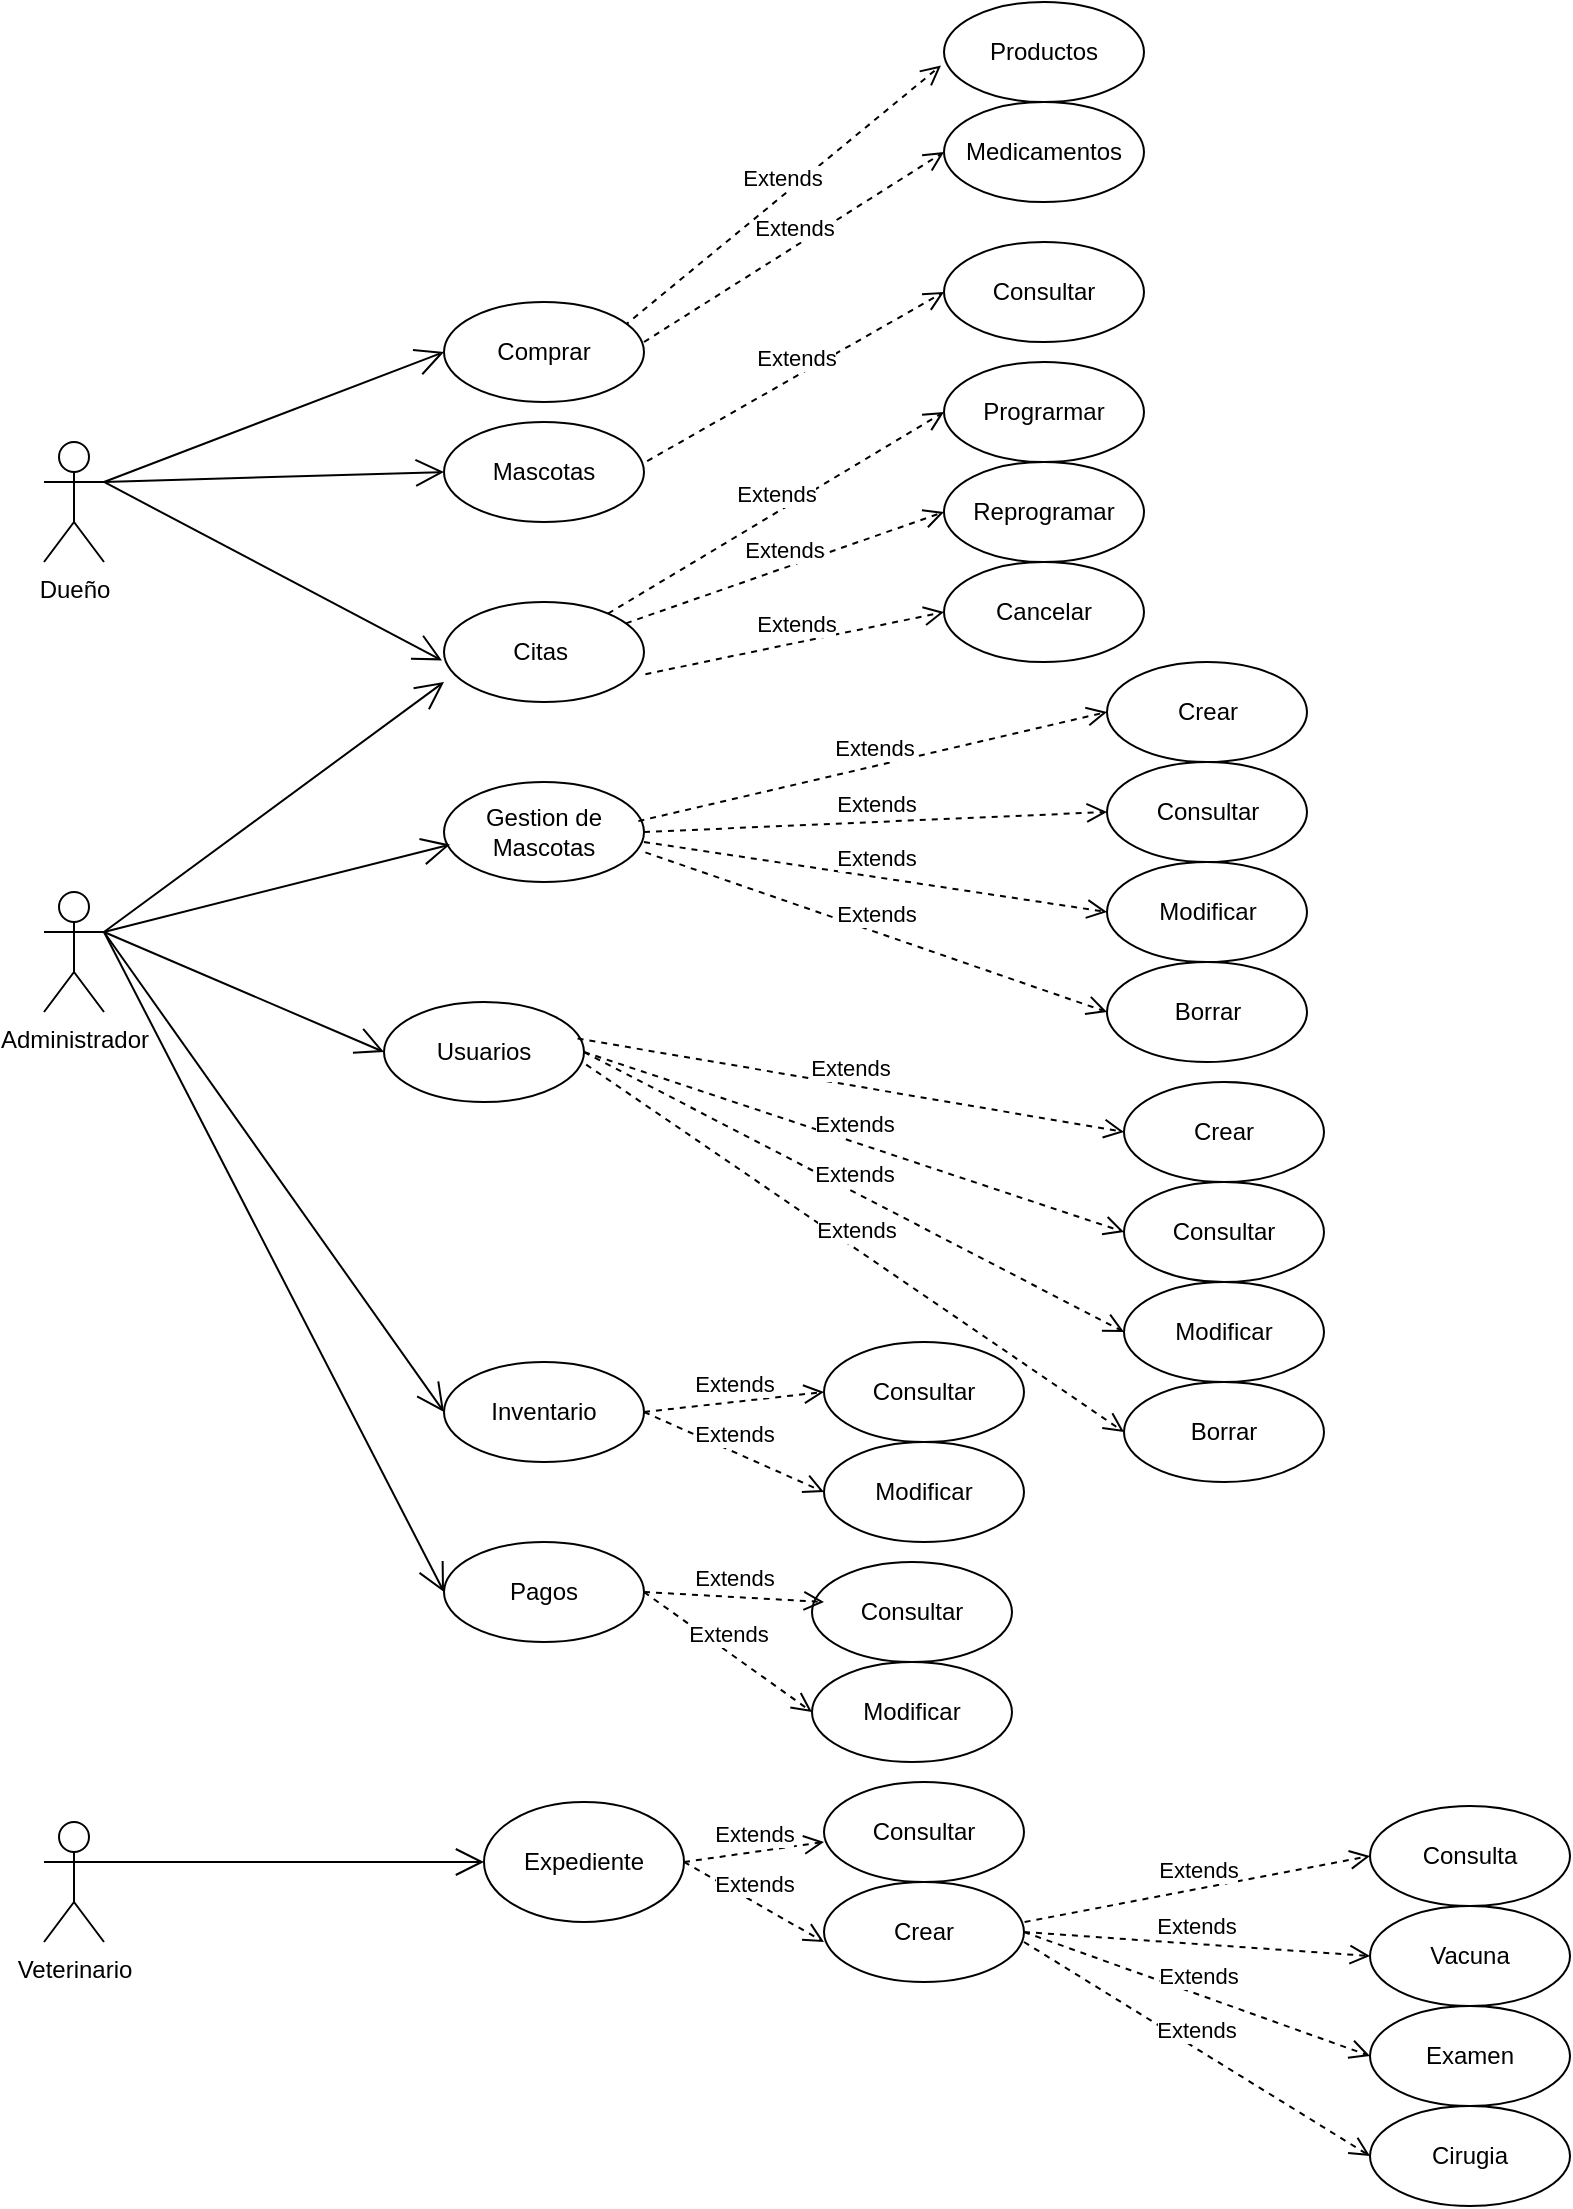 <mxfile version="24.7.17">
  <diagram name="Página-1" id="ZSXUgMeOLyLC7QXMBHyw">
    <mxGraphModel dx="958" dy="440" grid="1" gridSize="10" guides="1" tooltips="1" connect="1" arrows="1" fold="1" page="1" pageScale="1" pageWidth="827" pageHeight="1169" math="0" shadow="0">
      <root>
        <mxCell id="0" />
        <mxCell id="1" parent="0" />
        <mxCell id="dgyW9kuO3diISS2v6ji--1" value="Veterinario" style="shape=umlActor;verticalLabelPosition=bottom;verticalAlign=top;html=1;outlineConnect=0;" vertex="1" parent="1">
          <mxGeometry x="30" y="990" width="30" height="60" as="geometry" />
        </mxCell>
        <mxCell id="dgyW9kuO3diISS2v6ji--6" value="Dueño" style="shape=umlActor;verticalLabelPosition=bottom;verticalAlign=top;html=1;outlineConnect=0;" vertex="1" parent="1">
          <mxGeometry x="30" y="300" width="30" height="60" as="geometry" />
        </mxCell>
        <mxCell id="dgyW9kuO3diISS2v6ji--15" value="Administrador" style="shape=umlActor;verticalLabelPosition=bottom;verticalAlign=top;html=1;outlineConnect=0;" vertex="1" parent="1">
          <mxGeometry x="30" y="525" width="30" height="60" as="geometry" />
        </mxCell>
        <mxCell id="dgyW9kuO3diISS2v6ji--43" value="Expediente" style="ellipse;whiteSpace=wrap;html=1;" vertex="1" parent="1">
          <mxGeometry x="250" y="980" width="100" height="60" as="geometry" />
        </mxCell>
        <mxCell id="dgyW9kuO3diISS2v6ji--65" value="Extends" style="html=1;verticalAlign=bottom;endArrow=open;dashed=1;endSize=8;curved=0;rounded=0;exitX=1;exitY=0.5;exitDx=0;exitDy=0;entryX=0;entryY=0.5;entryDx=0;entryDy=0;" edge="1" parent="1" target="dgyW9kuO3diISS2v6ji--88">
          <mxGeometry relative="1" as="geometry">
            <mxPoint x="330.0" y="250" as="sourcePoint" />
            <mxPoint x="510.0" y="300" as="targetPoint" />
          </mxGeometry>
        </mxCell>
        <mxCell id="dgyW9kuO3diISS2v6ji--66" value="Extends" style="html=1;verticalAlign=bottom;endArrow=open;dashed=1;endSize=8;curved=0;rounded=0;exitX=1;exitY=0.367;exitDx=0;exitDy=0;exitPerimeter=0;entryX=-0.015;entryY=0.635;entryDx=0;entryDy=0;entryPerimeter=0;" edge="1" parent="1" target="dgyW9kuO3diISS2v6ji--85">
          <mxGeometry relative="1" as="geometry">
            <mxPoint x="320" y="242.02" as="sourcePoint" />
            <mxPoint x="480" y="180" as="targetPoint" />
          </mxGeometry>
        </mxCell>
        <mxCell id="dgyW9kuO3diISS2v6ji--67" value="Extends" style="html=1;verticalAlign=bottom;endArrow=open;dashed=1;endSize=8;curved=0;rounded=0;entryX=0;entryY=0.5;entryDx=0;entryDy=0;" edge="1" parent="1" source="dgyW9kuO3diISS2v6ji--72" target="dgyW9kuO3diISS2v6ji--84">
          <mxGeometry relative="1" as="geometry">
            <mxPoint x="330.0" y="340" as="sourcePoint" />
            <mxPoint x="493.9" y="372.6" as="targetPoint" />
          </mxGeometry>
        </mxCell>
        <mxCell id="dgyW9kuO3diISS2v6ji--69" value="Comprar" style="ellipse;whiteSpace=wrap;html=1;" vertex="1" parent="1">
          <mxGeometry x="230" y="230" width="100" height="50" as="geometry" />
        </mxCell>
        <mxCell id="dgyW9kuO3diISS2v6ji--72" value="Citas&amp;nbsp;" style="ellipse;whiteSpace=wrap;html=1;" vertex="1" parent="1">
          <mxGeometry x="230" y="380" width="100" height="50" as="geometry" />
        </mxCell>
        <mxCell id="dgyW9kuO3diISS2v6ji--73" value="Mascotas" style="ellipse;whiteSpace=wrap;html=1;" vertex="1" parent="1">
          <mxGeometry x="230" y="290" width="100" height="50" as="geometry" />
        </mxCell>
        <mxCell id="dgyW9kuO3diISS2v6ji--79" value="" style="endArrow=open;endFill=1;endSize=12;html=1;rounded=0;exitX=1;exitY=0.333;exitDx=0;exitDy=0;exitPerimeter=0;entryX=0;entryY=0.5;entryDx=0;entryDy=0;" edge="1" parent="1" source="dgyW9kuO3diISS2v6ji--6" target="dgyW9kuO3diISS2v6ji--69">
          <mxGeometry width="160" relative="1" as="geometry">
            <mxPoint x="20" y="49.57" as="sourcePoint" />
            <mxPoint x="180" y="49.57" as="targetPoint" />
          </mxGeometry>
        </mxCell>
        <mxCell id="dgyW9kuO3diISS2v6ji--80" value="" style="endArrow=open;endFill=1;endSize=12;html=1;rounded=0;entryX=-0.01;entryY=0.584;entryDx=0;entryDy=0;entryPerimeter=0;exitX=1;exitY=0.333;exitDx=0;exitDy=0;exitPerimeter=0;" edge="1" parent="1" source="dgyW9kuO3diISS2v6ji--6" target="dgyW9kuO3diISS2v6ji--72">
          <mxGeometry width="160" relative="1" as="geometry">
            <mxPoint x="10" y="140" as="sourcePoint" />
            <mxPoint x="170" y="140" as="targetPoint" />
          </mxGeometry>
        </mxCell>
        <mxCell id="dgyW9kuO3diISS2v6ji--81" value="" style="endArrow=open;endFill=1;endSize=12;html=1;rounded=0;entryX=0;entryY=0.5;entryDx=0;entryDy=0;exitX=1;exitY=0.333;exitDx=0;exitDy=0;exitPerimeter=0;" edge="1" parent="1" source="dgyW9kuO3diISS2v6ji--6" target="dgyW9kuO3diISS2v6ji--73">
          <mxGeometry width="160" relative="1" as="geometry">
            <mxPoint x="70" y="120" as="sourcePoint" />
            <mxPoint x="180" y="260" as="targetPoint" />
          </mxGeometry>
        </mxCell>
        <mxCell id="dgyW9kuO3diISS2v6ji--82" value="" style="endArrow=open;endFill=1;endSize=12;html=1;rounded=0;exitX=1;exitY=0.333;exitDx=0;exitDy=0;exitPerimeter=0;entryX=0;entryY=0.8;entryDx=0;entryDy=0;entryPerimeter=0;" edge="1" parent="1" source="dgyW9kuO3diISS2v6ji--15" target="dgyW9kuO3diISS2v6ji--72">
          <mxGeometry width="160" relative="1" as="geometry">
            <mxPoint x="80" y="225" as="sourcePoint" />
            <mxPoint x="190" y="200" as="targetPoint" />
          </mxGeometry>
        </mxCell>
        <mxCell id="dgyW9kuO3diISS2v6ji--83" value="Gestion de Mascotas" style="ellipse;whiteSpace=wrap;html=1;" vertex="1" parent="1">
          <mxGeometry x="230" y="470" width="100" height="50" as="geometry" />
        </mxCell>
        <mxCell id="dgyW9kuO3diISS2v6ji--84" value="Prograrmar" style="ellipse;whiteSpace=wrap;html=1;" vertex="1" parent="1">
          <mxGeometry x="480" y="260" width="100" height="50" as="geometry" />
        </mxCell>
        <mxCell id="dgyW9kuO3diISS2v6ji--85" value="Productos" style="ellipse;whiteSpace=wrap;html=1;" vertex="1" parent="1">
          <mxGeometry x="480" y="80" width="100" height="50" as="geometry" />
        </mxCell>
        <mxCell id="dgyW9kuO3diISS2v6ji--86" value="Pagos" style="ellipse;whiteSpace=wrap;html=1;" vertex="1" parent="1">
          <mxGeometry x="230" y="850" width="100" height="50" as="geometry" />
        </mxCell>
        <mxCell id="dgyW9kuO3diISS2v6ji--87" value="Inventario" style="ellipse;whiteSpace=wrap;html=1;" vertex="1" parent="1">
          <mxGeometry x="230" y="760" width="100" height="50" as="geometry" />
        </mxCell>
        <mxCell id="dgyW9kuO3diISS2v6ji--88" value="Medicamentos" style="ellipse;whiteSpace=wrap;html=1;" vertex="1" parent="1">
          <mxGeometry x="480" y="130" width="100" height="50" as="geometry" />
        </mxCell>
        <mxCell id="dgyW9kuO3diISS2v6ji--89" value="Usuarios" style="ellipse;whiteSpace=wrap;html=1;" vertex="1" parent="1">
          <mxGeometry x="200" y="580" width="100" height="50" as="geometry" />
        </mxCell>
        <mxCell id="dgyW9kuO3diISS2v6ji--90" value="" style="endArrow=open;endFill=1;endSize=12;html=1;rounded=0;entryX=0;entryY=0.5;entryDx=0;entryDy=0;exitX=1;exitY=0.333;exitDx=0;exitDy=0;exitPerimeter=0;" edge="1" parent="1" source="dgyW9kuO3diISS2v6ji--15" target="dgyW9kuO3diISS2v6ji--86">
          <mxGeometry width="160" relative="1" as="geometry">
            <mxPoint x="20" y="360" as="sourcePoint" />
            <mxPoint x="140.0" y="490" as="targetPoint" />
          </mxGeometry>
        </mxCell>
        <mxCell id="dgyW9kuO3diISS2v6ji--92" value="" style="endArrow=open;endFill=1;endSize=12;html=1;rounded=0;entryX=0;entryY=0.5;entryDx=0;entryDy=0;exitX=1;exitY=0.333;exitDx=0;exitDy=0;exitPerimeter=0;" edge="1" parent="1" source="dgyW9kuO3diISS2v6ji--15" target="dgyW9kuO3diISS2v6ji--89">
          <mxGeometry width="160" relative="1" as="geometry">
            <mxPoint x="60" y="295" as="sourcePoint" />
            <mxPoint x="180.0" y="330" as="targetPoint" />
          </mxGeometry>
        </mxCell>
        <mxCell id="dgyW9kuO3diISS2v6ji--93" value="" style="endArrow=open;endFill=1;endSize=12;html=1;rounded=0;entryX=0.03;entryY=0.626;entryDx=0;entryDy=0;entryPerimeter=0;exitX=1;exitY=0.333;exitDx=0;exitDy=0;exitPerimeter=0;" edge="1" parent="1" source="dgyW9kuO3diISS2v6ji--15" target="dgyW9kuO3diISS2v6ji--83">
          <mxGeometry width="160" relative="1" as="geometry">
            <mxPoint x="60" y="270" as="sourcePoint" />
            <mxPoint x="180" y="250" as="targetPoint" />
          </mxGeometry>
        </mxCell>
        <mxCell id="dgyW9kuO3diISS2v6ji--94" value="" style="endArrow=open;endFill=1;endSize=12;html=1;rounded=0;entryX=0;entryY=0.5;entryDx=0;entryDy=0;exitX=1;exitY=0.333;exitDx=0;exitDy=0;exitPerimeter=0;" edge="1" parent="1" source="dgyW9kuO3diISS2v6ji--15" target="dgyW9kuO3diISS2v6ji--87">
          <mxGeometry width="160" relative="1" as="geometry">
            <mxPoint x="60" y="300" as="sourcePoint" />
            <mxPoint x="180" y="365" as="targetPoint" />
          </mxGeometry>
        </mxCell>
        <mxCell id="dgyW9kuO3diISS2v6ji--95" value="" style="endArrow=open;endFill=1;endSize=12;html=1;rounded=0;entryX=0;entryY=0.5;entryDx=0;entryDy=0;exitX=1;exitY=0.333;exitDx=0;exitDy=0;exitPerimeter=0;" edge="1" parent="1" source="dgyW9kuO3diISS2v6ji--1" target="dgyW9kuO3diISS2v6ji--43">
          <mxGeometry width="160" relative="1" as="geometry">
            <mxPoint x="70" y="500" as="sourcePoint" />
            <mxPoint x="190" y="630" as="targetPoint" />
          </mxGeometry>
        </mxCell>
        <mxCell id="dgyW9kuO3diISS2v6ji--97" value="Extends" style="html=1;verticalAlign=bottom;endArrow=open;dashed=1;endSize=8;curved=0;rounded=0;entryX=0;entryY=0.5;entryDx=0;entryDy=0;" edge="1" parent="1" target="dgyW9kuO3diISS2v6ji--98" source="dgyW9kuO3diISS2v6ji--72">
          <mxGeometry relative="1" as="geometry">
            <mxPoint x="330.0" y="390" as="sourcePoint" />
            <mxPoint x="493.9" y="422.6" as="targetPoint" />
          </mxGeometry>
        </mxCell>
        <mxCell id="dgyW9kuO3diISS2v6ji--98" value="Reprogramar" style="ellipse;whiteSpace=wrap;html=1;" vertex="1" parent="1">
          <mxGeometry x="480" y="310" width="100" height="50" as="geometry" />
        </mxCell>
        <mxCell id="dgyW9kuO3diISS2v6ji--99" value="Extends" style="html=1;verticalAlign=bottom;endArrow=open;dashed=1;endSize=8;curved=0;rounded=0;entryX=0;entryY=0.5;entryDx=0;entryDy=0;exitX=1.007;exitY=0.722;exitDx=0;exitDy=0;exitPerimeter=0;" edge="1" parent="1" target="dgyW9kuO3diISS2v6ji--100" source="dgyW9kuO3diISS2v6ji--72">
          <mxGeometry relative="1" as="geometry">
            <mxPoint x="340" y="387" as="sourcePoint" />
            <mxPoint x="503.9" y="472.6" as="targetPoint" />
          </mxGeometry>
        </mxCell>
        <mxCell id="dgyW9kuO3diISS2v6ji--100" value="Cancelar" style="ellipse;whiteSpace=wrap;html=1;" vertex="1" parent="1">
          <mxGeometry x="480" y="360" width="100" height="50" as="geometry" />
        </mxCell>
        <mxCell id="dgyW9kuO3diISS2v6ji--101" value="Consultar" style="ellipse;whiteSpace=wrap;html=1;" vertex="1" parent="1">
          <mxGeometry x="480" y="200" width="100" height="50" as="geometry" />
        </mxCell>
        <mxCell id="dgyW9kuO3diISS2v6ji--102" value="Extends" style="html=1;verticalAlign=bottom;endArrow=open;dashed=1;endSize=8;curved=0;rounded=0;entryX=0;entryY=0.5;entryDx=0;entryDy=0;exitX=1.016;exitY=0.391;exitDx=0;exitDy=0;exitPerimeter=0;" edge="1" parent="1" source="dgyW9kuO3diISS2v6ji--73" target="dgyW9kuO3diISS2v6ji--101">
          <mxGeometry relative="1" as="geometry">
            <mxPoint x="330" y="313" as="sourcePoint" />
            <mxPoint x="493" y="240" as="targetPoint" />
          </mxGeometry>
        </mxCell>
        <mxCell id="dgyW9kuO3diISS2v6ji--103" value="Extends" style="html=1;verticalAlign=bottom;endArrow=open;dashed=1;endSize=8;curved=0;rounded=0;entryX=0;entryY=0.5;entryDx=0;entryDy=0;exitX=0.972;exitY=0.391;exitDx=0;exitDy=0;exitPerimeter=0;" edge="1" parent="1" target="dgyW9kuO3diISS2v6ji--104" source="dgyW9kuO3diISS2v6ji--83">
          <mxGeometry relative="1" as="geometry">
            <mxPoint x="398.5" y="538" as="sourcePoint" />
            <mxPoint x="575.4" y="522.6" as="targetPoint" />
          </mxGeometry>
        </mxCell>
        <mxCell id="dgyW9kuO3diISS2v6ji--104" value="Crear" style="ellipse;whiteSpace=wrap;html=1;" vertex="1" parent="1">
          <mxGeometry x="561.5" y="410" width="100" height="50" as="geometry" />
        </mxCell>
        <mxCell id="dgyW9kuO3diISS2v6ji--105" value="Extends" style="html=1;verticalAlign=bottom;endArrow=open;dashed=1;endSize=8;curved=0;rounded=0;entryX=0;entryY=0.5;entryDx=0;entryDy=0;exitX=1;exitY=0.5;exitDx=0;exitDy=0;" edge="1" parent="1" target="dgyW9kuO3diISS2v6ji--106" source="dgyW9kuO3diISS2v6ji--83">
          <mxGeometry relative="1" as="geometry">
            <mxPoint x="407.5" y="546" as="sourcePoint" />
            <mxPoint x="575.4" y="572.6" as="targetPoint" />
          </mxGeometry>
        </mxCell>
        <mxCell id="dgyW9kuO3diISS2v6ji--106" value="Consultar" style="ellipse;whiteSpace=wrap;html=1;" vertex="1" parent="1">
          <mxGeometry x="561.5" y="460" width="100" height="50" as="geometry" />
        </mxCell>
        <mxCell id="dgyW9kuO3diISS2v6ji--107" value="Extends" style="html=1;verticalAlign=bottom;endArrow=open;dashed=1;endSize=8;curved=0;rounded=0;entryX=0;entryY=0.5;entryDx=0;entryDy=0;" edge="1" parent="1" target="dgyW9kuO3diISS2v6ji--108">
          <mxGeometry relative="1" as="geometry">
            <mxPoint x="330" y="500" as="sourcePoint" />
            <mxPoint x="585.4" y="622.6" as="targetPoint" />
          </mxGeometry>
        </mxCell>
        <mxCell id="dgyW9kuO3diISS2v6ji--108" value="Modificar" style="ellipse;whiteSpace=wrap;html=1;" vertex="1" parent="1">
          <mxGeometry x="561.5" y="510" width="100" height="50" as="geometry" />
        </mxCell>
        <mxCell id="dgyW9kuO3diISS2v6ji--109" value="Extends" style="html=1;verticalAlign=bottom;endArrow=open;dashed=1;endSize=8;curved=0;rounded=0;entryX=0;entryY=0.5;entryDx=0;entryDy=0;exitX=1.007;exitY=0.704;exitDx=0;exitDy=0;exitPerimeter=0;" edge="1" parent="1" target="dgyW9kuO3diISS2v6ji--110" source="dgyW9kuO3diISS2v6ji--83">
          <mxGeometry relative="1" as="geometry">
            <mxPoint x="330" y="550" as="sourcePoint" />
            <mxPoint x="585.4" y="672.6" as="targetPoint" />
          </mxGeometry>
        </mxCell>
        <mxCell id="dgyW9kuO3diISS2v6ji--110" value="Borrar" style="ellipse;whiteSpace=wrap;html=1;" vertex="1" parent="1">
          <mxGeometry x="561.5" y="560" width="100" height="50" as="geometry" />
        </mxCell>
        <mxCell id="dgyW9kuO3diISS2v6ji--111" value="Extends" style="html=1;verticalAlign=bottom;endArrow=open;dashed=1;endSize=8;curved=0;rounded=0;entryX=0;entryY=0.5;entryDx=0;entryDy=0;exitX=0.968;exitY=0.365;exitDx=0;exitDy=0;exitPerimeter=0;" edge="1" parent="1" target="dgyW9kuO3diISS2v6ji--112" source="dgyW9kuO3diISS2v6ji--89">
          <mxGeometry relative="1" as="geometry">
            <mxPoint x="330" y="570" as="sourcePoint" />
            <mxPoint x="578.4" y="732.6" as="targetPoint" />
          </mxGeometry>
        </mxCell>
        <mxCell id="dgyW9kuO3diISS2v6ji--112" value="Crear" style="ellipse;whiteSpace=wrap;html=1;" vertex="1" parent="1">
          <mxGeometry x="570" y="620" width="100" height="50" as="geometry" />
        </mxCell>
        <mxCell id="dgyW9kuO3diISS2v6ji--113" value="Extends" style="html=1;verticalAlign=bottom;endArrow=open;dashed=1;endSize=8;curved=0;rounded=0;entryX=0;entryY=0.5;entryDx=0;entryDy=0;exitX=1;exitY=0.5;exitDx=0;exitDy=0;" edge="1" parent="1" target="dgyW9kuO3diISS2v6ji--114" source="dgyW9kuO3diISS2v6ji--89">
          <mxGeometry relative="1" as="geometry">
            <mxPoint x="330" y="620" as="sourcePoint" />
            <mxPoint x="578.4" y="782.6" as="targetPoint" />
          </mxGeometry>
        </mxCell>
        <mxCell id="dgyW9kuO3diISS2v6ji--114" value="Consultar" style="ellipse;whiteSpace=wrap;html=1;" vertex="1" parent="1">
          <mxGeometry x="570" y="670" width="100" height="50" as="geometry" />
        </mxCell>
        <mxCell id="dgyW9kuO3diISS2v6ji--115" value="Extends" style="html=1;verticalAlign=bottom;endArrow=open;dashed=1;endSize=8;curved=0;rounded=0;entryX=0;entryY=0.5;entryDx=0;entryDy=0;exitX=1;exitY=0.5;exitDx=0;exitDy=0;" edge="1" parent="1" target="dgyW9kuO3diISS2v6ji--116" source="dgyW9kuO3diISS2v6ji--89">
          <mxGeometry relative="1" as="geometry">
            <mxPoint x="310" y="630" as="sourcePoint" />
            <mxPoint x="588.4" y="832.6" as="targetPoint" />
          </mxGeometry>
        </mxCell>
        <mxCell id="dgyW9kuO3diISS2v6ji--116" value="Modificar" style="ellipse;whiteSpace=wrap;html=1;" vertex="1" parent="1">
          <mxGeometry x="570" y="720" width="100" height="50" as="geometry" />
        </mxCell>
        <mxCell id="dgyW9kuO3diISS2v6ji--117" value="Extends" style="html=1;verticalAlign=bottom;endArrow=open;dashed=1;endSize=8;curved=0;rounded=0;entryX=0;entryY=0.5;entryDx=0;entryDy=0;exitX=1.011;exitY=0.626;exitDx=0;exitDy=0;exitPerimeter=0;" edge="1" parent="1" target="dgyW9kuO3diISS2v6ji--118" source="dgyW9kuO3diISS2v6ji--89">
          <mxGeometry relative="1" as="geometry">
            <mxPoint x="290" y="640" as="sourcePoint" />
            <mxPoint x="588.4" y="882.6" as="targetPoint" />
          </mxGeometry>
        </mxCell>
        <mxCell id="dgyW9kuO3diISS2v6ji--118" value="Borrar" style="ellipse;whiteSpace=wrap;html=1;" vertex="1" parent="1">
          <mxGeometry x="570" y="770" width="100" height="50" as="geometry" />
        </mxCell>
        <mxCell id="dgyW9kuO3diISS2v6ji--119" value="Extends" style="html=1;verticalAlign=bottom;endArrow=open;dashed=1;endSize=8;curved=0;rounded=0;entryX=0;entryY=0.5;entryDx=0;entryDy=0;exitX=1;exitY=0.5;exitDx=0;exitDy=0;" edge="1" parent="1" target="dgyW9kuO3diISS2v6ji--120" source="dgyW9kuO3diISS2v6ji--87">
          <mxGeometry relative="1" as="geometry">
            <mxPoint x="329" y="766" as="sourcePoint" />
            <mxPoint x="607.4" y="943.6" as="targetPoint" />
          </mxGeometry>
        </mxCell>
        <mxCell id="dgyW9kuO3diISS2v6ji--120" value="Consultar" style="ellipse;whiteSpace=wrap;html=1;" vertex="1" parent="1">
          <mxGeometry x="420" y="750" width="100" height="50" as="geometry" />
        </mxCell>
        <mxCell id="dgyW9kuO3diISS2v6ji--121" value="Extends" style="html=1;verticalAlign=bottom;endArrow=open;dashed=1;endSize=8;curved=0;rounded=0;entryX=0;entryY=0.5;entryDx=0;entryDy=0;exitX=1;exitY=0.5;exitDx=0;exitDy=0;" edge="1" parent="1" target="dgyW9kuO3diISS2v6ji--122" source="dgyW9kuO3diISS2v6ji--87">
          <mxGeometry relative="1" as="geometry">
            <mxPoint x="328" y="760" as="sourcePoint" />
            <mxPoint x="617.4" y="993.6" as="targetPoint" />
          </mxGeometry>
        </mxCell>
        <mxCell id="dgyW9kuO3diISS2v6ji--122" value="Modificar" style="ellipse;whiteSpace=wrap;html=1;" vertex="1" parent="1">
          <mxGeometry x="420" y="800" width="100" height="50" as="geometry" />
        </mxCell>
        <mxCell id="dgyW9kuO3diISS2v6ji--123" value="Extends" style="html=1;verticalAlign=bottom;endArrow=open;dashed=1;endSize=8;curved=0;rounded=0;entryX=0;entryY=0.5;entryDx=0;entryDy=0;exitX=1;exitY=0.5;exitDx=0;exitDy=0;" edge="1" parent="1" source="dgyW9kuO3diISS2v6ji--43">
          <mxGeometry relative="1" as="geometry">
            <mxPoint x="370" y="1000" as="sourcePoint" />
            <mxPoint x="420" y="1000" as="targetPoint" />
          </mxGeometry>
        </mxCell>
        <mxCell id="dgyW9kuO3diISS2v6ji--125" value="Extends" style="html=1;verticalAlign=bottom;endArrow=open;dashed=1;endSize=8;curved=0;rounded=0;entryX=0;entryY=0.5;entryDx=0;entryDy=0;" edge="1" parent="1">
          <mxGeometry relative="1" as="geometry">
            <mxPoint x="350" y="1010" as="sourcePoint" />
            <mxPoint x="420" y="1050" as="targetPoint" />
          </mxGeometry>
        </mxCell>
        <mxCell id="dgyW9kuO3diISS2v6ji--127" value="Consultar" style="ellipse;whiteSpace=wrap;html=1;" vertex="1" parent="1">
          <mxGeometry x="414" y="860" width="100" height="50" as="geometry" />
        </mxCell>
        <mxCell id="dgyW9kuO3diISS2v6ji--128" value="Modificar" style="ellipse;whiteSpace=wrap;html=1;" vertex="1" parent="1">
          <mxGeometry x="414" y="910" width="100" height="50" as="geometry" />
        </mxCell>
        <mxCell id="dgyW9kuO3diISS2v6ji--129" value="Consultar" style="ellipse;whiteSpace=wrap;html=1;" vertex="1" parent="1">
          <mxGeometry x="420" y="970" width="100" height="50" as="geometry" />
        </mxCell>
        <mxCell id="dgyW9kuO3diISS2v6ji--130" value="Crear" style="ellipse;whiteSpace=wrap;html=1;" vertex="1" parent="1">
          <mxGeometry x="420" y="1020" width="100" height="50" as="geometry" />
        </mxCell>
        <mxCell id="dgyW9kuO3diISS2v6ji--131" value="Extends" style="html=1;verticalAlign=bottom;endArrow=open;dashed=1;endSize=8;curved=0;rounded=0;entryX=0;entryY=0.5;entryDx=0;entryDy=0;exitX=1.003;exitY=0.4;exitDx=0;exitDy=0;exitPerimeter=0;" edge="1" parent="1" target="dgyW9kuO3diISS2v6ji--132" source="dgyW9kuO3diISS2v6ji--130">
          <mxGeometry relative="1" as="geometry">
            <mxPoint x="420" y="960" as="sourcePoint" />
            <mxPoint x="701.4" y="1094.6" as="targetPoint" />
          </mxGeometry>
        </mxCell>
        <mxCell id="dgyW9kuO3diISS2v6ji--132" value="Consulta" style="ellipse;whiteSpace=wrap;html=1;" vertex="1" parent="1">
          <mxGeometry x="693" y="982" width="100" height="50" as="geometry" />
        </mxCell>
        <mxCell id="dgyW9kuO3diISS2v6ji--133" value="Extends" style="html=1;verticalAlign=bottom;endArrow=open;dashed=1;endSize=8;curved=0;rounded=0;entryX=0;entryY=0.5;entryDx=0;entryDy=0;exitX=1;exitY=0.5;exitDx=0;exitDy=0;" edge="1" parent="1" target="dgyW9kuO3diISS2v6ji--134" source="dgyW9kuO3diISS2v6ji--130">
          <mxGeometry relative="1" as="geometry">
            <mxPoint x="423" y="967" as="sourcePoint" />
            <mxPoint x="701.4" y="1144.6" as="targetPoint" />
          </mxGeometry>
        </mxCell>
        <mxCell id="dgyW9kuO3diISS2v6ji--134" value="Vacuna" style="ellipse;whiteSpace=wrap;html=1;" vertex="1" parent="1">
          <mxGeometry x="693" y="1032" width="100" height="50" as="geometry" />
        </mxCell>
        <mxCell id="dgyW9kuO3diISS2v6ji--135" value="Extends" style="html=1;verticalAlign=bottom;endArrow=open;dashed=1;endSize=8;curved=0;rounded=0;entryX=0;entryY=0.5;entryDx=0;entryDy=0;exitX=1;exitY=0.5;exitDx=0;exitDy=0;" edge="1" parent="1" target="dgyW9kuO3diISS2v6ji--136" source="dgyW9kuO3diISS2v6ji--130">
          <mxGeometry relative="1" as="geometry">
            <mxPoint x="423" y="967" as="sourcePoint" />
            <mxPoint x="711.4" y="1194.6" as="targetPoint" />
          </mxGeometry>
        </mxCell>
        <mxCell id="dgyW9kuO3diISS2v6ji--136" value="Examen" style="ellipse;whiteSpace=wrap;html=1;" vertex="1" parent="1">
          <mxGeometry x="693" y="1082" width="100" height="50" as="geometry" />
        </mxCell>
        <mxCell id="dgyW9kuO3diISS2v6ji--137" value="Extends" style="html=1;verticalAlign=bottom;endArrow=open;dashed=1;endSize=8;curved=0;rounded=0;entryX=0;entryY=0.5;entryDx=0;entryDy=0;" edge="1" parent="1" target="dgyW9kuO3diISS2v6ji--138">
          <mxGeometry relative="1" as="geometry">
            <mxPoint x="520" y="1050" as="sourcePoint" />
            <mxPoint x="711.4" y="1244.6" as="targetPoint" />
          </mxGeometry>
        </mxCell>
        <mxCell id="dgyW9kuO3diISS2v6ji--138" value="Cirugia" style="ellipse;whiteSpace=wrap;html=1;" vertex="1" parent="1">
          <mxGeometry x="693" y="1132" width="100" height="50" as="geometry" />
        </mxCell>
        <mxCell id="dgyW9kuO3diISS2v6ji--139" value="Extends" style="html=1;verticalAlign=bottom;endArrow=open;dashed=1;endSize=8;curved=0;rounded=0;entryX=0.06;entryY=0.4;entryDx=0;entryDy=0;entryPerimeter=0;exitX=1;exitY=0.5;exitDx=0;exitDy=0;" edge="1" parent="1" source="dgyW9kuO3diISS2v6ji--86" target="dgyW9kuO3diISS2v6ji--127">
          <mxGeometry relative="1" as="geometry">
            <mxPoint x="350" y="880" as="sourcePoint" />
            <mxPoint x="414" y="880" as="targetPoint" />
          </mxGeometry>
        </mxCell>
        <mxCell id="dgyW9kuO3diISS2v6ji--140" value="Extends" style="html=1;verticalAlign=bottom;endArrow=open;dashed=1;endSize=8;curved=0;rounded=0;entryX=0;entryY=0.5;entryDx=0;entryDy=0;exitX=1;exitY=0.5;exitDx=0;exitDy=0;" edge="1" parent="1" source="dgyW9kuO3diISS2v6ji--86" target="dgyW9kuO3diISS2v6ji--128">
          <mxGeometry relative="1" as="geometry">
            <mxPoint x="350" y="870" as="sourcePoint" />
            <mxPoint x="414" y="930" as="targetPoint" />
          </mxGeometry>
        </mxCell>
      </root>
    </mxGraphModel>
  </diagram>
</mxfile>
